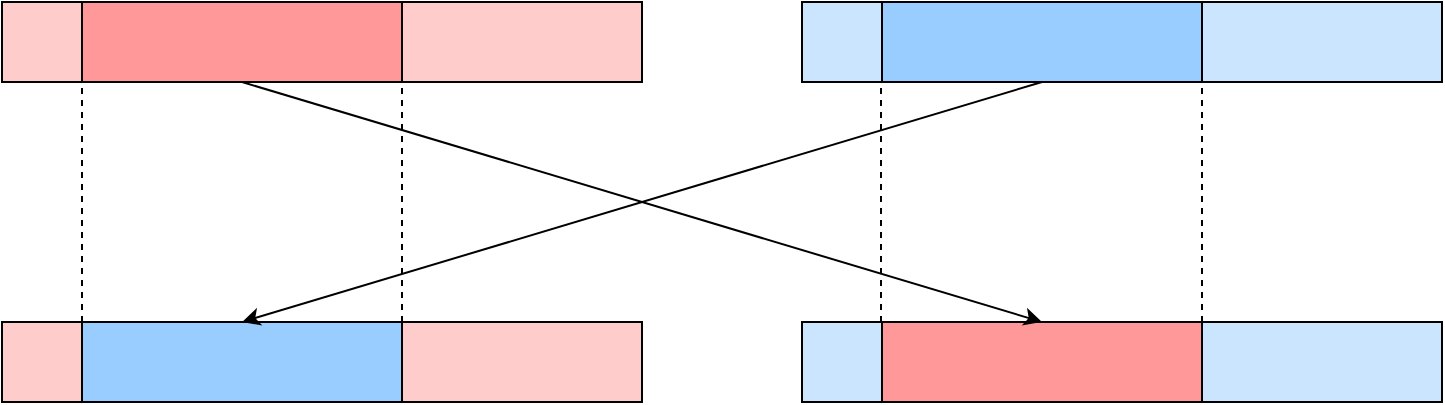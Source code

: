 <mxfile version="10.7.7" type="device"><diagram id="Xe5FyJIhKa8y2vN4nI_S" name="Page-1"><mxGraphModel dx="797" dy="477" grid="1" gridSize="10" guides="1" tooltips="1" connect="1" arrows="1" fold="1" page="1" pageScale="1" pageWidth="850" pageHeight="1100" math="0" shadow="0"><root><mxCell id="0"/><mxCell id="1" parent="0"/><mxCell id="aRjbwe3xe_Ye_AqiVHNb-1" value="" style="rounded=0;whiteSpace=wrap;html=1;fillColor=#FFCCCC;" vertex="1" parent="1"><mxGeometry x="80" y="200" width="320" height="40" as="geometry"/></mxCell><mxCell id="aRjbwe3xe_Ye_AqiVHNb-4" value="" style="rounded=0;whiteSpace=wrap;html=1;fillColor=#CCE5FF;" vertex="1" parent="1"><mxGeometry x="480" y="200" width="320" height="40" as="geometry"/></mxCell><mxCell id="aRjbwe3xe_Ye_AqiVHNb-5" value="" style="rounded=0;whiteSpace=wrap;html=1;fillColor=#FFCCCC;" vertex="1" parent="1"><mxGeometry x="80" y="360" width="320" height="40" as="geometry"/></mxCell><mxCell id="aRjbwe3xe_Ye_AqiVHNb-6" value="" style="rounded=0;whiteSpace=wrap;html=1;fillColor=#CCE5FF;" vertex="1" parent="1"><mxGeometry x="480" y="360" width="320" height="40" as="geometry"/></mxCell><mxCell id="aRjbwe3xe_Ye_AqiVHNb-7" value="" style="rounded=0;whiteSpace=wrap;html=1;fillColor=#FF9999;" vertex="1" parent="1"><mxGeometry x="120" y="200" width="160" height="40" as="geometry"/></mxCell><mxCell id="aRjbwe3xe_Ye_AqiVHNb-8" value="" style="rounded=0;whiteSpace=wrap;html=1;fillColor=#FF9999;" vertex="1" parent="1"><mxGeometry x="520" y="360" width="160" height="40" as="geometry"/></mxCell><mxCell id="aRjbwe3xe_Ye_AqiVHNb-10" value="" style="rounded=0;whiteSpace=wrap;html=1;fillColor=#99CCFF;" vertex="1" parent="1"><mxGeometry x="520" y="200" width="160" height="40" as="geometry"/></mxCell><mxCell id="aRjbwe3xe_Ye_AqiVHNb-11" value="" style="rounded=0;whiteSpace=wrap;html=1;fillColor=#99CCFF;" vertex="1" parent="1"><mxGeometry x="120" y="360" width="160" height="40" as="geometry"/></mxCell><mxCell id="aRjbwe3xe_Ye_AqiVHNb-16" value="" style="endArrow=classic;html=1;entryX=0.5;entryY=0;entryDx=0;entryDy=0;exitX=0.5;exitY=1;exitDx=0;exitDy=0;" edge="1" parent="1" source="aRjbwe3xe_Ye_AqiVHNb-7" target="aRjbwe3xe_Ye_AqiVHNb-8"><mxGeometry width="50" height="50" relative="1" as="geometry"><mxPoint x="80" y="470" as="sourcePoint"/><mxPoint x="130" y="420" as="targetPoint"/></mxGeometry></mxCell><mxCell id="aRjbwe3xe_Ye_AqiVHNb-17" value="" style="endArrow=classic;html=1;entryX=0.5;entryY=0;entryDx=0;entryDy=0;exitX=0.5;exitY=1;exitDx=0;exitDy=0;" edge="1" parent="1" source="aRjbwe3xe_Ye_AqiVHNb-10" target="aRjbwe3xe_Ye_AqiVHNb-11"><mxGeometry width="50" height="50" relative="1" as="geometry"><mxPoint x="80" y="470" as="sourcePoint"/><mxPoint x="130" y="420" as="targetPoint"/></mxGeometry></mxCell><mxCell id="aRjbwe3xe_Ye_AqiVHNb-19" value="" style="endArrow=none;dashed=1;html=1;" edge="1" parent="1"><mxGeometry width="50" height="50" relative="1" as="geometry"><mxPoint x="120" y="360" as="sourcePoint"/><mxPoint x="120" y="240" as="targetPoint"/></mxGeometry></mxCell><mxCell id="aRjbwe3xe_Ye_AqiVHNb-20" value="" style="endArrow=none;dashed=1;html=1;" edge="1" parent="1"><mxGeometry width="50" height="50" relative="1" as="geometry"><mxPoint x="280" y="360" as="sourcePoint"/><mxPoint x="280" y="240" as="targetPoint"/></mxGeometry></mxCell><mxCell id="aRjbwe3xe_Ye_AqiVHNb-21" value="" style="endArrow=none;dashed=1;html=1;" edge="1" parent="1"><mxGeometry width="50" height="50" relative="1" as="geometry"><mxPoint x="519.5" y="360" as="sourcePoint"/><mxPoint x="519.5" y="240" as="targetPoint"/></mxGeometry></mxCell><mxCell id="aRjbwe3xe_Ye_AqiVHNb-22" value="" style="endArrow=none;dashed=1;html=1;" edge="1" parent="1"><mxGeometry width="50" height="50" relative="1" as="geometry"><mxPoint x="680" y="360" as="sourcePoint"/><mxPoint x="680" y="240" as="targetPoint"/></mxGeometry></mxCell></root></mxGraphModel></diagram></mxfile>